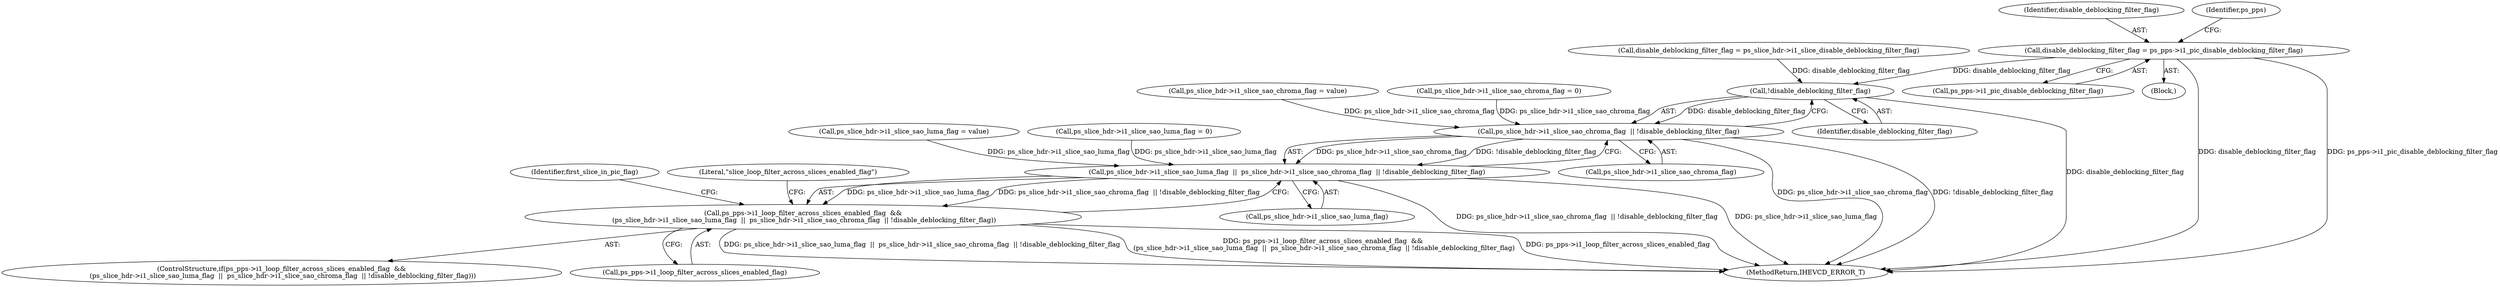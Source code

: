 digraph "0_Android_a1424724a00d62ac5efa0e27953eed66850d662f@pointer" {
"1001512" [label="(Call,disable_deblocking_filter_flag = ps_pps->i1_pic_disable_deblocking_filter_flag)"];
"1001601" [label="(Call,!disable_deblocking_filter_flag)"];
"1001597" [label="(Call,ps_slice_hdr->i1_slice_sao_chroma_flag  || !disable_deblocking_filter_flag)"];
"1001593" [label="(Call,ps_slice_hdr->i1_slice_sao_luma_flag  ||  ps_slice_hdr->i1_slice_sao_chroma_flag  || !disable_deblocking_filter_flag)"];
"1001589" [label="(Call,ps_pps->i1_loop_filter_across_slices_enabled_flag  &&\n (ps_slice_hdr->i1_slice_sao_luma_flag  ||  ps_slice_hdr->i1_slice_sao_chroma_flag  || !disable_deblocking_filter_flag))"];
"1001514" [label="(Call,ps_pps->i1_pic_disable_deblocking_filter_flag)"];
"1001513" [label="(Identifier,disable_deblocking_filter_flag)"];
"1001512" [label="(Call,disable_deblocking_filter_flag = ps_pps->i1_pic_disable_deblocking_filter_flag)"];
"1001111" [label="(Call,ps_slice_hdr->i1_slice_sao_luma_flag = value)"];
"1001602" [label="(Identifier,disable_deblocking_filter_flag)"];
"1001601" [label="(Call,!disable_deblocking_filter_flag)"];
"1001589" [label="(Call,ps_pps->i1_loop_filter_across_slices_enabled_flag  &&\n (ps_slice_hdr->i1_slice_sao_luma_flag  ||  ps_slice_hdr->i1_slice_sao_chroma_flag  || !disable_deblocking_filter_flag))"];
"1001552" [label="(Call,disable_deblocking_filter_flag = ps_slice_hdr->i1_slice_disable_deblocking_filter_flag)"];
"1001617" [label="(Identifier,first_slice_in_pic_flag)"];
"1000554" [label="(Block,)"];
"1001519" [label="(Identifier,ps_pps)"];
"1001594" [label="(Call,ps_slice_hdr->i1_slice_sao_luma_flag)"];
"1001588" [label="(ControlStructure,if(ps_pps->i1_loop_filter_across_slices_enabled_flag  &&\n (ps_slice_hdr->i1_slice_sao_luma_flag  ||  ps_slice_hdr->i1_slice_sao_chroma_flag  || !disable_deblocking_filter_flag)))"];
"1001590" [label="(Call,ps_pps->i1_loop_filter_across_slices_enabled_flag)"];
"1001121" [label="(Call,ps_slice_hdr->i1_slice_sao_chroma_flag = value)"];
"1001597" [label="(Call,ps_slice_hdr->i1_slice_sao_chroma_flag  || !disable_deblocking_filter_flag)"];
"1001598" [label="(Call,ps_slice_hdr->i1_slice_sao_chroma_flag)"];
"1001091" [label="(Call,ps_slice_hdr->i1_slice_sao_luma_flag = 0)"];
"1001605" [label="(Literal,\"slice_loop_filter_across_slices_enabled_flag\")"];
"1001593" [label="(Call,ps_slice_hdr->i1_slice_sao_luma_flag  ||  ps_slice_hdr->i1_slice_sao_chroma_flag  || !disable_deblocking_filter_flag)"];
"1002617" [label="(MethodReturn,IHEVCD_ERROR_T)"];
"1001096" [label="(Call,ps_slice_hdr->i1_slice_sao_chroma_flag = 0)"];
"1001512" -> "1000554"  [label="AST: "];
"1001512" -> "1001514"  [label="CFG: "];
"1001513" -> "1001512"  [label="AST: "];
"1001514" -> "1001512"  [label="AST: "];
"1001519" -> "1001512"  [label="CFG: "];
"1001512" -> "1002617"  [label="DDG: disable_deblocking_filter_flag"];
"1001512" -> "1002617"  [label="DDG: ps_pps->i1_pic_disable_deblocking_filter_flag"];
"1001512" -> "1001601"  [label="DDG: disable_deblocking_filter_flag"];
"1001601" -> "1001597"  [label="AST: "];
"1001601" -> "1001602"  [label="CFG: "];
"1001602" -> "1001601"  [label="AST: "];
"1001597" -> "1001601"  [label="CFG: "];
"1001601" -> "1002617"  [label="DDG: disable_deblocking_filter_flag"];
"1001601" -> "1001597"  [label="DDG: disable_deblocking_filter_flag"];
"1001552" -> "1001601"  [label="DDG: disable_deblocking_filter_flag"];
"1001597" -> "1001593"  [label="AST: "];
"1001597" -> "1001598"  [label="CFG: "];
"1001598" -> "1001597"  [label="AST: "];
"1001593" -> "1001597"  [label="CFG: "];
"1001597" -> "1002617"  [label="DDG: ps_slice_hdr->i1_slice_sao_chroma_flag"];
"1001597" -> "1002617"  [label="DDG: !disable_deblocking_filter_flag"];
"1001597" -> "1001593"  [label="DDG: ps_slice_hdr->i1_slice_sao_chroma_flag"];
"1001597" -> "1001593"  [label="DDG: !disable_deblocking_filter_flag"];
"1001096" -> "1001597"  [label="DDG: ps_slice_hdr->i1_slice_sao_chroma_flag"];
"1001121" -> "1001597"  [label="DDG: ps_slice_hdr->i1_slice_sao_chroma_flag"];
"1001593" -> "1001589"  [label="AST: "];
"1001593" -> "1001594"  [label="CFG: "];
"1001594" -> "1001593"  [label="AST: "];
"1001589" -> "1001593"  [label="CFG: "];
"1001593" -> "1002617"  [label="DDG: ps_slice_hdr->i1_slice_sao_chroma_flag  || !disable_deblocking_filter_flag"];
"1001593" -> "1002617"  [label="DDG: ps_slice_hdr->i1_slice_sao_luma_flag"];
"1001593" -> "1001589"  [label="DDG: ps_slice_hdr->i1_slice_sao_luma_flag"];
"1001593" -> "1001589"  [label="DDG: ps_slice_hdr->i1_slice_sao_chroma_flag  || !disable_deblocking_filter_flag"];
"1001091" -> "1001593"  [label="DDG: ps_slice_hdr->i1_slice_sao_luma_flag"];
"1001111" -> "1001593"  [label="DDG: ps_slice_hdr->i1_slice_sao_luma_flag"];
"1001589" -> "1001588"  [label="AST: "];
"1001589" -> "1001590"  [label="CFG: "];
"1001590" -> "1001589"  [label="AST: "];
"1001605" -> "1001589"  [label="CFG: "];
"1001617" -> "1001589"  [label="CFG: "];
"1001589" -> "1002617"  [label="DDG: ps_slice_hdr->i1_slice_sao_luma_flag  ||  ps_slice_hdr->i1_slice_sao_chroma_flag  || !disable_deblocking_filter_flag"];
"1001589" -> "1002617"  [label="DDG: ps_pps->i1_loop_filter_across_slices_enabled_flag  &&\n (ps_slice_hdr->i1_slice_sao_luma_flag  ||  ps_slice_hdr->i1_slice_sao_chroma_flag  || !disable_deblocking_filter_flag)"];
"1001589" -> "1002617"  [label="DDG: ps_pps->i1_loop_filter_across_slices_enabled_flag"];
}
